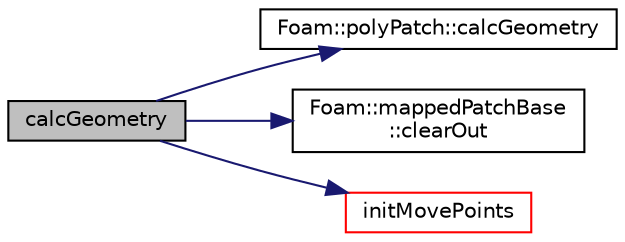 digraph "calcGeometry"
{
  bgcolor="transparent";
  edge [fontname="Helvetica",fontsize="10",labelfontname="Helvetica",labelfontsize="10"];
  node [fontname="Helvetica",fontsize="10",shape=record];
  rankdir="LR";
  Node1 [label="calcGeometry",height=0.2,width=0.4,color="black", fillcolor="grey75", style="filled", fontcolor="black"];
  Node1 -> Node2 [color="midnightblue",fontsize="10",style="solid",fontname="Helvetica"];
  Node2 [label="Foam::polyPatch::calcGeometry",height=0.2,width=0.4,color="black",URL="$a01973.html#acc426e9af65fb707bdcabbd619599cd8",tooltip="Calculate the patch geometry. "];
  Node1 -> Node3 [color="midnightblue",fontsize="10",style="solid",fontname="Helvetica"];
  Node3 [label="Foam::mappedPatchBase\l::clearOut",height=0.2,width=0.4,color="black",URL="$a01450.html#af320697688df08f1438d37a86bcaf25d"];
  Node1 -> Node4 [color="midnightblue",fontsize="10",style="solid",fontname="Helvetica"];
  Node4 [label="initMovePoints",height=0.2,width=0.4,color="red",URL="$a01453.html#a2bad1de417e8eb8f09a4ed66147a3274",tooltip="Initialise the patches for moving points. "];
}
